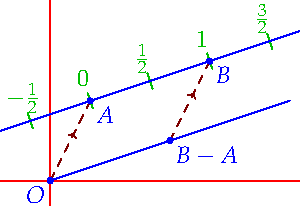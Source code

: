 settings.tex="pdflatex";

texpreamble("\usepackage{amsmath}
\usepackage{amsthm,amssymb}
\usepackage{mathpazo}
\usepackage[svgnames]{xcolor}
\usepackage{textcomp}
");
import graph;


size(150,0);

pair A=(1,2);
pair B=(4,3);


pair pt(real t){return (1-t)*A+t*B;}
pair ptsh(real t){return (-t)*A+t*B;}

void ttick(real t, string s, pen p){pair dd=rotate(90,(0,0))*0.2*unit(B-A);
	draw(pt(t)-dd--pt(t)+dd,p);
	label(s,pt(t)+3*dd,p);
}

ttick(0.5,"$\frac 12$",heavygreen);
ttick(1,"$1$",heavygreen);
ttick(0,"$0$",heavygreen);
ttick(1.5,"$\frac 32$",heavygreen);
ttick(-0.5,"$-\frac 12$",heavygreen);

draw(pt(-0.75)--pt(1.75),blue);

draw((0,0)--2*(B-A),blue);
draw((0,0)--A,brown+dashed,Arrow(Relative(0.6),arrowhead=TeXHead));
draw(B-A--B,brown+dashed,Arrow(Relative(0.6),arrowhead=TeXHead));


xaxis(red);
yaxis(red);


dot("$A$",A,SE,blue);
dot("$B$",B,SE,blue);
dot("$B-A$",B-A,SE,blue);
dot("$O$",(0,0),SW,blue);
